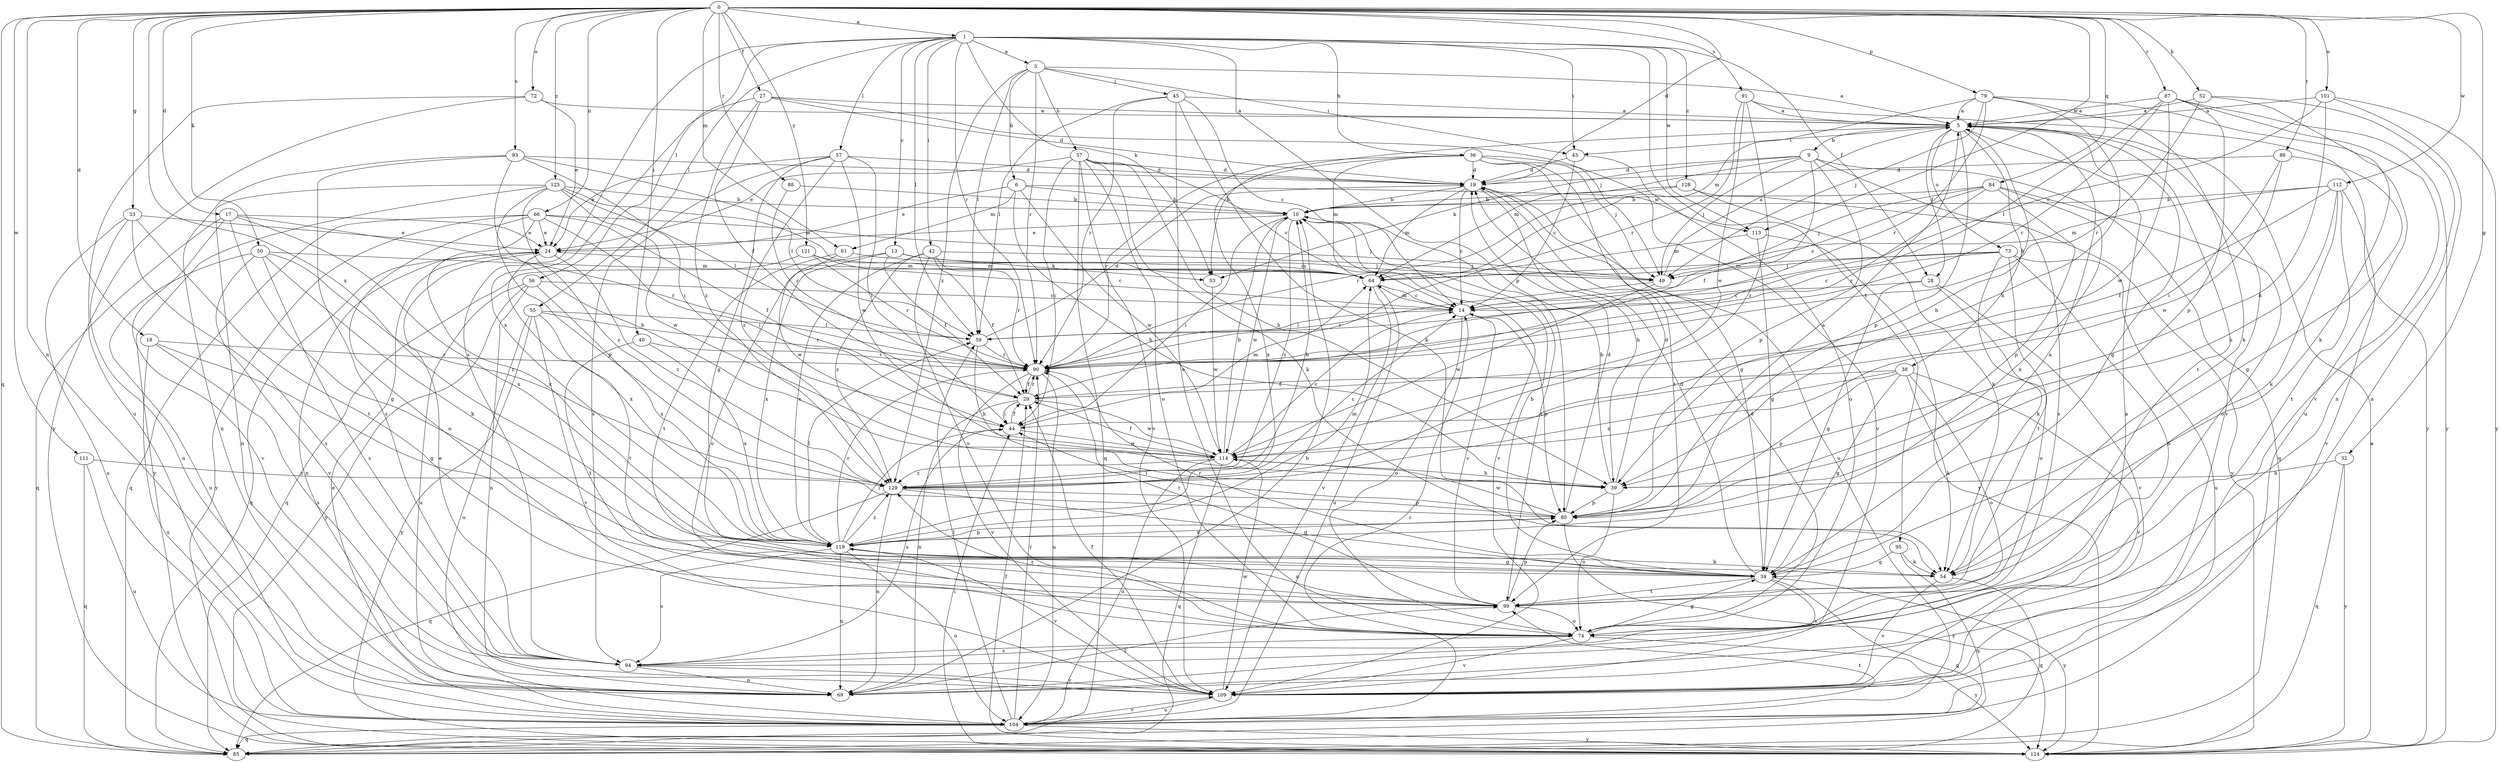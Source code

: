 strict digraph  {
0;
1;
3;
5;
6;
9;
10;
13;
14;
17;
18;
19;
24;
27;
28;
29;
32;
33;
34;
36;
37;
38;
39;
40;
42;
43;
44;
45;
49;
50;
52;
53;
54;
55;
56;
57;
59;
61;
64;
66;
69;
72;
73;
74;
79;
80;
84;
85;
86;
87;
88;
90;
91;
93;
94;
95;
99;
101;
104;
109;
111;
112;
113;
114;
119;
121;
124;
125;
128;
129;
0 -> 1  [label=a];
0 -> 17  [label=d];
0 -> 18  [label=d];
0 -> 19  [label=d];
0 -> 27  [label=f];
0 -> 32  [label=g];
0 -> 33  [label=g];
0 -> 40  [label=i];
0 -> 50  [label=k];
0 -> 52  [label=k];
0 -> 61  [label=m];
0 -> 66  [label=n];
0 -> 69  [label=n];
0 -> 72  [label=o];
0 -> 79  [label=p];
0 -> 84  [label=q];
0 -> 85  [label=q];
0 -> 86  [label=r];
0 -> 87  [label=r];
0 -> 88  [label=r];
0 -> 91  [label=s];
0 -> 93  [label=s];
0 -> 101  [label=u];
0 -> 111  [label=w];
0 -> 112  [label=w];
0 -> 113  [label=w];
0 -> 119  [label=x];
0 -> 121  [label=y];
0 -> 125  [label=z];
1 -> 3  [label=a];
1 -> 13  [label=c];
1 -> 28  [label=f];
1 -> 36  [label=h];
1 -> 42  [label=i];
1 -> 43  [label=i];
1 -> 53  [label=k];
1 -> 55  [label=l];
1 -> 56  [label=l];
1 -> 57  [label=l];
1 -> 59  [label=l];
1 -> 80  [label=p];
1 -> 90  [label=r];
1 -> 94  [label=s];
1 -> 95  [label=t];
1 -> 113  [label=w];
1 -> 128  [label=z];
3 -> 5  [label=a];
3 -> 6  [label=b];
3 -> 37  [label=h];
3 -> 43  [label=i];
3 -> 45  [label=j];
3 -> 59  [label=l];
3 -> 90  [label=r];
3 -> 129  [label=z];
5 -> 9  [label=b];
5 -> 28  [label=f];
5 -> 34  [label=g];
5 -> 38  [label=h];
5 -> 39  [label=h];
5 -> 43  [label=i];
5 -> 53  [label=k];
5 -> 73  [label=o];
5 -> 80  [label=p];
5 -> 99  [label=t];
5 -> 109  [label=v];
6 -> 10  [label=b];
6 -> 24  [label=e];
6 -> 39  [label=h];
6 -> 61  [label=m];
6 -> 113  [label=w];
6 -> 114  [label=w];
9 -> 19  [label=d];
9 -> 29  [label=f];
9 -> 49  [label=j];
9 -> 53  [label=k];
9 -> 64  [label=m];
9 -> 80  [label=p];
9 -> 85  [label=q];
9 -> 94  [label=s];
10 -> 24  [label=e];
10 -> 44  [label=i];
10 -> 99  [label=t];
10 -> 109  [label=v];
10 -> 114  [label=w];
10 -> 129  [label=z];
13 -> 29  [label=f];
13 -> 49  [label=j];
13 -> 53  [label=k];
13 -> 74  [label=o];
13 -> 119  [label=x];
14 -> 59  [label=l];
14 -> 64  [label=m];
14 -> 74  [label=o];
14 -> 80  [label=p];
17 -> 24  [label=e];
17 -> 34  [label=g];
17 -> 85  [label=q];
17 -> 90  [label=r];
17 -> 109  [label=v];
17 -> 119  [label=x];
18 -> 34  [label=g];
18 -> 90  [label=r];
18 -> 94  [label=s];
18 -> 104  [label=u];
19 -> 10  [label=b];
19 -> 14  [label=c];
19 -> 39  [label=h];
19 -> 64  [label=m];
19 -> 104  [label=u];
24 -> 64  [label=m];
24 -> 69  [label=n];
24 -> 85  [label=q];
24 -> 119  [label=x];
24 -> 129  [label=z];
27 -> 5  [label=a];
27 -> 19  [label=d];
27 -> 29  [label=f];
27 -> 49  [label=j];
27 -> 119  [label=x];
27 -> 129  [label=z];
28 -> 14  [label=c];
28 -> 34  [label=g];
28 -> 74  [label=o];
28 -> 109  [label=v];
29 -> 44  [label=i];
29 -> 69  [label=n];
29 -> 90  [label=r];
29 -> 114  [label=w];
32 -> 39  [label=h];
32 -> 85  [label=q];
32 -> 124  [label=y];
33 -> 24  [label=e];
33 -> 69  [label=n];
33 -> 94  [label=s];
33 -> 99  [label=t];
33 -> 104  [label=u];
34 -> 5  [label=a];
34 -> 10  [label=b];
34 -> 19  [label=d];
34 -> 85  [label=q];
34 -> 90  [label=r];
34 -> 94  [label=s];
34 -> 99  [label=t];
34 -> 124  [label=y];
36 -> 19  [label=d];
36 -> 34  [label=g];
36 -> 49  [label=j];
36 -> 64  [label=m];
36 -> 90  [label=r];
36 -> 99  [label=t];
36 -> 109  [label=v];
36 -> 119  [label=x];
37 -> 14  [label=c];
37 -> 19  [label=d];
37 -> 24  [label=e];
37 -> 39  [label=h];
37 -> 44  [label=i];
37 -> 54  [label=k];
37 -> 74  [label=o];
37 -> 85  [label=q];
37 -> 109  [label=v];
38 -> 29  [label=f];
38 -> 34  [label=g];
38 -> 54  [label=k];
38 -> 74  [label=o];
38 -> 80  [label=p];
38 -> 109  [label=v];
38 -> 129  [label=z];
39 -> 10  [label=b];
39 -> 19  [label=d];
39 -> 74  [label=o];
39 -> 80  [label=p];
40 -> 90  [label=r];
40 -> 99  [label=t];
40 -> 119  [label=x];
42 -> 29  [label=f];
42 -> 49  [label=j];
42 -> 74  [label=o];
42 -> 90  [label=r];
42 -> 119  [label=x];
42 -> 129  [label=z];
43 -> 14  [label=c];
43 -> 19  [label=d];
43 -> 74  [label=o];
44 -> 29  [label=f];
44 -> 64  [label=m];
44 -> 94  [label=s];
44 -> 114  [label=w];
45 -> 5  [label=a];
45 -> 14  [label=c];
45 -> 54  [label=k];
45 -> 59  [label=l];
45 -> 74  [label=o];
45 -> 90  [label=r];
49 -> 5  [label=a];
49 -> 90  [label=r];
49 -> 114  [label=w];
50 -> 54  [label=k];
50 -> 64  [label=m];
50 -> 94  [label=s];
50 -> 104  [label=u];
50 -> 109  [label=v];
50 -> 129  [label=z];
52 -> 5  [label=a];
52 -> 54  [label=k];
52 -> 69  [label=n];
52 -> 90  [label=r];
53 -> 114  [label=w];
54 -> 85  [label=q];
54 -> 109  [label=v];
55 -> 59  [label=l];
55 -> 90  [label=r];
55 -> 99  [label=t];
55 -> 104  [label=u];
55 -> 109  [label=v];
55 -> 124  [label=y];
56 -> 14  [label=c];
56 -> 69  [label=n];
56 -> 104  [label=u];
56 -> 119  [label=x];
56 -> 124  [label=y];
57 -> 19  [label=d];
57 -> 24  [label=e];
57 -> 34  [label=g];
57 -> 44  [label=i];
57 -> 94  [label=s];
57 -> 114  [label=w];
57 -> 129  [label=z];
59 -> 19  [label=d];
59 -> 39  [label=h];
59 -> 90  [label=r];
61 -> 64  [label=m];
61 -> 99  [label=t];
61 -> 114  [label=w];
64 -> 14  [label=c];
64 -> 104  [label=u];
64 -> 109  [label=v];
66 -> 24  [label=e];
66 -> 29  [label=f];
66 -> 44  [label=i];
66 -> 49  [label=j];
66 -> 74  [label=o];
66 -> 85  [label=q];
66 -> 119  [label=x];
66 -> 124  [label=y];
69 -> 5  [label=a];
69 -> 10  [label=b];
69 -> 99  [label=t];
72 -> 5  [label=a];
72 -> 24  [label=e];
72 -> 104  [label=u];
72 -> 124  [label=y];
73 -> 14  [label=c];
73 -> 49  [label=j];
73 -> 54  [label=k];
73 -> 64  [label=m];
73 -> 74  [label=o];
73 -> 99  [label=t];
73 -> 104  [label=u];
74 -> 19  [label=d];
74 -> 34  [label=g];
74 -> 94  [label=s];
74 -> 109  [label=v];
74 -> 124  [label=y];
74 -> 129  [label=z];
79 -> 5  [label=a];
79 -> 39  [label=h];
79 -> 49  [label=j];
79 -> 54  [label=k];
79 -> 64  [label=m];
79 -> 90  [label=r];
79 -> 104  [label=u];
80 -> 5  [label=a];
80 -> 19  [label=d];
80 -> 44  [label=i];
80 -> 114  [label=w];
80 -> 119  [label=x];
80 -> 124  [label=y];
84 -> 10  [label=b];
84 -> 14  [label=c];
84 -> 49  [label=j];
84 -> 74  [label=o];
84 -> 80  [label=p];
84 -> 90  [label=r];
84 -> 119  [label=x];
86 -> 19  [label=d];
86 -> 34  [label=g];
86 -> 44  [label=i];
86 -> 114  [label=w];
87 -> 5  [label=a];
87 -> 59  [label=l];
87 -> 80  [label=p];
87 -> 90  [label=r];
87 -> 109  [label=v];
87 -> 114  [label=w];
87 -> 124  [label=y];
88 -> 10  [label=b];
88 -> 90  [label=r];
90 -> 29  [label=f];
90 -> 104  [label=u];
90 -> 109  [label=v];
91 -> 5  [label=a];
91 -> 90  [label=r];
91 -> 114  [label=w];
91 -> 124  [label=y];
91 -> 129  [label=z];
93 -> 19  [label=d];
93 -> 39  [label=h];
93 -> 44  [label=i];
93 -> 59  [label=l];
93 -> 69  [label=n];
93 -> 94  [label=s];
94 -> 24  [label=e];
94 -> 69  [label=n];
94 -> 109  [label=v];
95 -> 34  [label=g];
95 -> 54  [label=k];
95 -> 85  [label=q];
99 -> 14  [label=c];
99 -> 74  [label=o];
99 -> 80  [label=p];
99 -> 90  [label=r];
99 -> 119  [label=x];
101 -> 5  [label=a];
101 -> 14  [label=c];
101 -> 39  [label=h];
101 -> 69  [label=n];
101 -> 124  [label=y];
104 -> 14  [label=c];
104 -> 24  [label=e];
104 -> 59  [label=l];
104 -> 85  [label=q];
104 -> 90  [label=r];
104 -> 99  [label=t];
104 -> 109  [label=v];
104 -> 124  [label=y];
109 -> 29  [label=f];
109 -> 104  [label=u];
109 -> 114  [label=w];
111 -> 85  [label=q];
111 -> 104  [label=u];
111 -> 129  [label=z];
112 -> 10  [label=b];
112 -> 29  [label=f];
112 -> 39  [label=h];
112 -> 54  [label=k];
112 -> 64  [label=m];
112 -> 99  [label=t];
112 -> 109  [label=v];
113 -> 34  [label=g];
113 -> 64  [label=m];
113 -> 124  [label=y];
114 -> 10  [label=b];
114 -> 14  [label=c];
114 -> 29  [label=f];
114 -> 39  [label=h];
114 -> 85  [label=q];
114 -> 104  [label=u];
114 -> 129  [label=z];
119 -> 34  [label=g];
119 -> 44  [label=i];
119 -> 54  [label=k];
119 -> 59  [label=l];
119 -> 64  [label=m];
119 -> 69  [label=n];
119 -> 80  [label=p];
119 -> 90  [label=r];
119 -> 94  [label=s];
119 -> 104  [label=u];
119 -> 109  [label=v];
119 -> 129  [label=z];
121 -> 14  [label=c];
121 -> 64  [label=m];
121 -> 85  [label=q];
121 -> 90  [label=r];
124 -> 5  [label=a];
124 -> 29  [label=f];
124 -> 44  [label=i];
125 -> 10  [label=b];
125 -> 59  [label=l];
125 -> 64  [label=m];
125 -> 69  [label=n];
125 -> 80  [label=p];
125 -> 114  [label=w];
125 -> 124  [label=y];
125 -> 129  [label=z];
128 -> 10  [label=b];
128 -> 54  [label=k];
128 -> 90  [label=r];
128 -> 124  [label=y];
129 -> 10  [label=b];
129 -> 14  [label=c];
129 -> 34  [label=g];
129 -> 69  [label=n];
129 -> 80  [label=p];
129 -> 85  [label=q];
}
